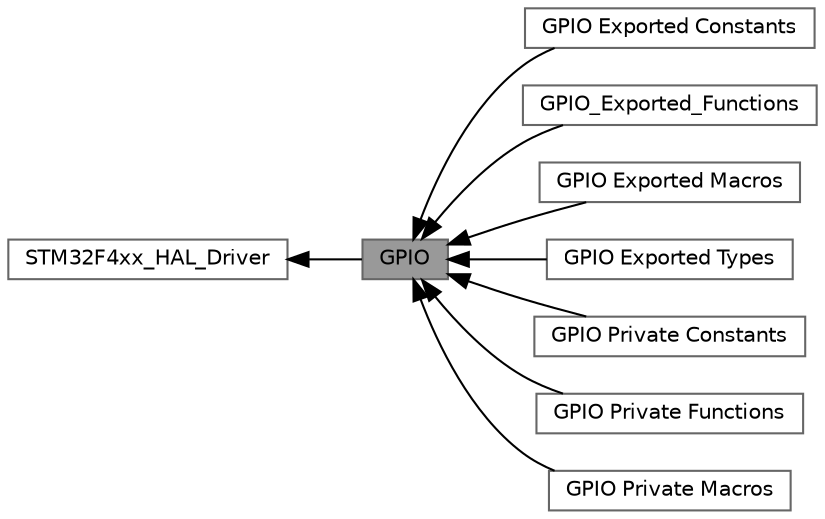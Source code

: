digraph "GPIO"
{
 // LATEX_PDF_SIZE
  bgcolor="transparent";
  edge [fontname=Helvetica,fontsize=10,labelfontname=Helvetica,labelfontsize=10];
  node [fontname=Helvetica,fontsize=10,shape=box,height=0.2,width=0.4];
  rankdir=LR;
  Node1 [id="Node000001",label="GPIO",height=0.2,width=0.4,color="gray40", fillcolor="grey60", style="filled", fontcolor="black",tooltip="GPIO HAL module driver."];
  Node4 [id="Node000004",label="GPIO Exported Constants",height=0.2,width=0.4,color="grey40", fillcolor="white", style="filled",URL="$group__GPIO__Exported__Constants.html",tooltip=" "];
  Node9 [id="Node000009",label="GPIO_Exported_Functions",height=0.2,width=0.4,color="grey40", fillcolor="white", style="filled",URL="$group__GPIO__Exported__Functions.html",tooltip=" "];
  Node5 [id="Node000005",label="GPIO Exported Macros",height=0.2,width=0.4,color="grey40", fillcolor="white", style="filled",URL="$group__GPIO__Exported__Macros.html",tooltip=" "];
  Node3 [id="Node000003",label="GPIO Exported Types",height=0.2,width=0.4,color="grey40", fillcolor="white", style="filled",URL="$group__GPIO__Exported__Types.html",tooltip=" "];
  Node6 [id="Node000006",label="GPIO Private Constants",height=0.2,width=0.4,color="grey40", fillcolor="white", style="filled",URL="$group__GPIO__Private__Constants.html",tooltip=" "];
  Node8 [id="Node000008",label="GPIO Private Functions",height=0.2,width=0.4,color="grey40", fillcolor="white", style="filled",URL="$group__GPIO__Private__Functions.html",tooltip=" "];
  Node7 [id="Node000007",label="GPIO Private Macros",height=0.2,width=0.4,color="grey40", fillcolor="white", style="filled",URL="$group__GPIO__Private__Macros.html",tooltip=" "];
  Node2 [id="Node000002",label="STM32F4xx_HAL_Driver",height=0.2,width=0.4,color="grey40", fillcolor="white", style="filled",URL="$group__STM32F4xx__HAL__Driver.html",tooltip=" "];
  Node2->Node1 [shape=plaintext, dir="back", style="solid"];
  Node1->Node3 [shape=plaintext, dir="back", style="solid"];
  Node1->Node4 [shape=plaintext, dir="back", style="solid"];
  Node1->Node5 [shape=plaintext, dir="back", style="solid"];
  Node1->Node6 [shape=plaintext, dir="back", style="solid"];
  Node1->Node7 [shape=plaintext, dir="back", style="solid"];
  Node1->Node8 [shape=plaintext, dir="back", style="solid"];
  Node1->Node9 [shape=plaintext, dir="back", style="solid"];
}
